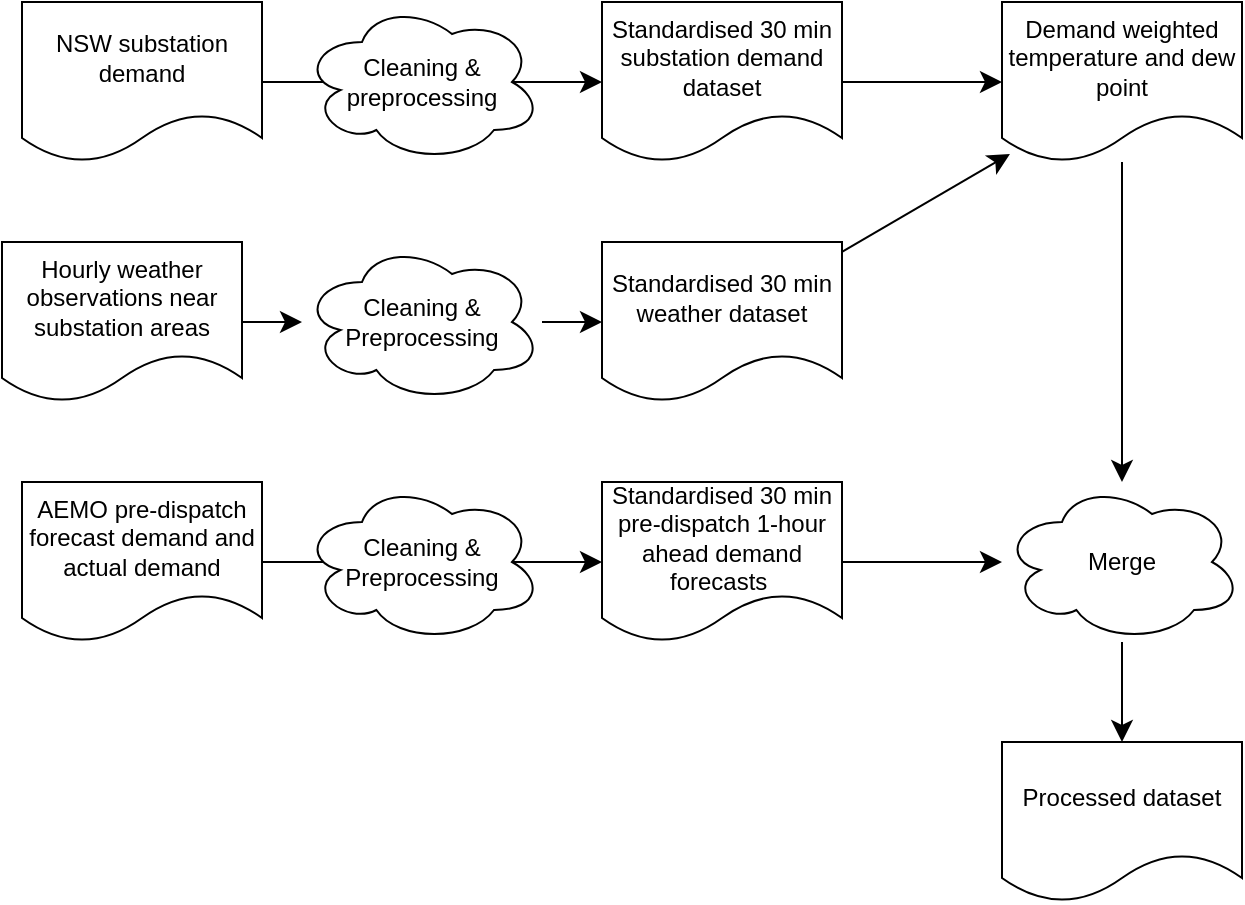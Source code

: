 <mxfile version="24.7.17">
  <diagram id="C5RBs43oDa-KdzZeNtuy" name="Page-1">
    <mxGraphModel dx="1434" dy="761" grid="1" gridSize="10" guides="1" tooltips="1" connect="1" arrows="1" fold="1" page="1" pageScale="1" pageWidth="827" pageHeight="1169" math="0" shadow="0">
      <root>
        <mxCell id="WIyWlLk6GJQsqaUBKTNV-0" />
        <mxCell id="WIyWlLk6GJQsqaUBKTNV-1" parent="WIyWlLk6GJQsqaUBKTNV-0" />
        <mxCell id="ZMyJOCPvntb0Wl6wRwUP-3" style="edgeStyle=none;curved=1;rounded=0;orthogonalLoop=1;jettySize=auto;html=1;fontSize=12;startSize=8;endSize=8;" edge="1" parent="WIyWlLk6GJQsqaUBKTNV-1" source="ZMyJOCPvntb0Wl6wRwUP-0">
          <mxGeometry relative="1" as="geometry">
            <mxPoint x="320" y="160" as="targetPoint" />
          </mxGeometry>
        </mxCell>
        <mxCell id="ZMyJOCPvntb0Wl6wRwUP-0" value="NSW substation demand" style="shape=document;whiteSpace=wrap;html=1;boundedLbl=1;" vertex="1" parent="WIyWlLk6GJQsqaUBKTNV-1">
          <mxGeometry x="30" y="120" width="120" height="80" as="geometry" />
        </mxCell>
        <mxCell id="ZMyJOCPvntb0Wl6wRwUP-4" style="edgeStyle=none;curved=1;rounded=0;orthogonalLoop=1;jettySize=auto;html=1;fontSize=12;startSize=8;endSize=8;" edge="1" parent="WIyWlLk6GJQsqaUBKTNV-1" source="ZMyJOCPvntb0Wl6wRwUP-30">
          <mxGeometry relative="1" as="geometry">
            <mxPoint x="320" y="280" as="targetPoint" />
          </mxGeometry>
        </mxCell>
        <mxCell id="ZMyJOCPvntb0Wl6wRwUP-1" value="Hourly weather observations near substation areas" style="shape=document;whiteSpace=wrap;html=1;boundedLbl=1;" vertex="1" parent="WIyWlLk6GJQsqaUBKTNV-1">
          <mxGeometry x="20" y="240" width="120" height="80" as="geometry" />
        </mxCell>
        <mxCell id="ZMyJOCPvntb0Wl6wRwUP-5" style="edgeStyle=none;curved=1;rounded=0;orthogonalLoop=1;jettySize=auto;html=1;fontSize=12;startSize=8;endSize=8;entryX=0;entryY=0.5;entryDx=0;entryDy=0;" edge="1" parent="WIyWlLk6GJQsqaUBKTNV-1" source="ZMyJOCPvntb0Wl6wRwUP-2" target="ZMyJOCPvntb0Wl6wRwUP-11">
          <mxGeometry relative="1" as="geometry">
            <mxPoint x="310" y="400" as="targetPoint" />
          </mxGeometry>
        </mxCell>
        <mxCell id="ZMyJOCPvntb0Wl6wRwUP-2" value="AEMO pre-dispatch forecast demand and actual demand" style="shape=document;whiteSpace=wrap;html=1;boundedLbl=1;" vertex="1" parent="WIyWlLk6GJQsqaUBKTNV-1">
          <mxGeometry x="30" y="360" width="120" height="80" as="geometry" />
        </mxCell>
        <mxCell id="ZMyJOCPvntb0Wl6wRwUP-12" value="" style="edgeStyle=none;curved=1;rounded=0;orthogonalLoop=1;jettySize=auto;html=1;fontSize=12;startSize=8;endSize=8;entryX=0;entryY=0.5;entryDx=0;entryDy=0;" edge="1" parent="WIyWlLk6GJQsqaUBKTNV-1" source="ZMyJOCPvntb0Wl6wRwUP-7" target="ZMyJOCPvntb0Wl6wRwUP-9">
          <mxGeometry relative="1" as="geometry">
            <mxPoint x="520" y="195" as="targetPoint" />
          </mxGeometry>
        </mxCell>
        <mxCell id="ZMyJOCPvntb0Wl6wRwUP-7" value="Standardised 30 min substation demand dataset" style="shape=document;whiteSpace=wrap;html=1;boundedLbl=1;" vertex="1" parent="WIyWlLk6GJQsqaUBKTNV-1">
          <mxGeometry x="320" y="120" width="120" height="80" as="geometry" />
        </mxCell>
        <mxCell id="ZMyJOCPvntb0Wl6wRwUP-26" style="edgeStyle=none;curved=1;rounded=0;orthogonalLoop=1;jettySize=auto;html=1;fontSize=12;startSize=8;endSize=8;" edge="1" parent="WIyWlLk6GJQsqaUBKTNV-1" source="ZMyJOCPvntb0Wl6wRwUP-9" target="ZMyJOCPvntb0Wl6wRwUP-24">
          <mxGeometry relative="1" as="geometry" />
        </mxCell>
        <mxCell id="ZMyJOCPvntb0Wl6wRwUP-9" value="Demand weighted temperature and dew point" style="shape=document;whiteSpace=wrap;html=1;boundedLbl=1;" vertex="1" parent="WIyWlLk6GJQsqaUBKTNV-1">
          <mxGeometry x="520" y="120" width="120" height="80" as="geometry" />
        </mxCell>
        <mxCell id="ZMyJOCPvntb0Wl6wRwUP-13" style="edgeStyle=none;curved=1;rounded=0;orthogonalLoop=1;jettySize=auto;html=1;entryX=0.033;entryY=0.95;entryDx=0;entryDy=0;fontSize=12;startSize=8;endSize=8;entryPerimeter=0;" edge="1" parent="WIyWlLk6GJQsqaUBKTNV-1" source="ZMyJOCPvntb0Wl6wRwUP-10" target="ZMyJOCPvntb0Wl6wRwUP-9">
          <mxGeometry relative="1" as="geometry">
            <mxPoint x="520" y="210" as="targetPoint" />
          </mxGeometry>
        </mxCell>
        <mxCell id="ZMyJOCPvntb0Wl6wRwUP-10" value="Standardised 30 min weather dataset" style="shape=document;whiteSpace=wrap;html=1;boundedLbl=1;" vertex="1" parent="WIyWlLk6GJQsqaUBKTNV-1">
          <mxGeometry x="320" y="240" width="120" height="80" as="geometry" />
        </mxCell>
        <mxCell id="ZMyJOCPvntb0Wl6wRwUP-25" value="" style="edgeStyle=none;curved=1;rounded=0;orthogonalLoop=1;jettySize=auto;html=1;fontSize=12;startSize=8;endSize=8;" edge="1" parent="WIyWlLk6GJQsqaUBKTNV-1" source="ZMyJOCPvntb0Wl6wRwUP-11" target="ZMyJOCPvntb0Wl6wRwUP-24">
          <mxGeometry relative="1" as="geometry" />
        </mxCell>
        <mxCell id="ZMyJOCPvntb0Wl6wRwUP-11" value="Standardised 30 min pre-dispatch 1-hour ahead demand forecasts&amp;nbsp;" style="shape=document;whiteSpace=wrap;html=1;boundedLbl=1;" vertex="1" parent="WIyWlLk6GJQsqaUBKTNV-1">
          <mxGeometry x="320" y="360" width="120" height="80" as="geometry" />
        </mxCell>
        <mxCell id="ZMyJOCPvntb0Wl6wRwUP-28" style="edgeStyle=none;curved=1;rounded=0;orthogonalLoop=1;jettySize=auto;html=1;entryX=0.5;entryY=0;entryDx=0;entryDy=0;fontSize=12;startSize=8;endSize=8;" edge="1" parent="WIyWlLk6GJQsqaUBKTNV-1" source="ZMyJOCPvntb0Wl6wRwUP-24" target="ZMyJOCPvntb0Wl6wRwUP-27">
          <mxGeometry relative="1" as="geometry" />
        </mxCell>
        <mxCell id="ZMyJOCPvntb0Wl6wRwUP-24" value="Merge" style="ellipse;shape=cloud;whiteSpace=wrap;html=1;" vertex="1" parent="WIyWlLk6GJQsqaUBKTNV-1">
          <mxGeometry x="520" y="360" width="120" height="80" as="geometry" />
        </mxCell>
        <mxCell id="ZMyJOCPvntb0Wl6wRwUP-27" value="Processed dataset" style="shape=document;whiteSpace=wrap;html=1;boundedLbl=1;" vertex="1" parent="WIyWlLk6GJQsqaUBKTNV-1">
          <mxGeometry x="520" y="490" width="120" height="80" as="geometry" />
        </mxCell>
        <mxCell id="ZMyJOCPvntb0Wl6wRwUP-29" value="Cleaning &amp;amp; preprocessing" style="ellipse;shape=cloud;whiteSpace=wrap;html=1;" vertex="1" parent="WIyWlLk6GJQsqaUBKTNV-1">
          <mxGeometry x="170" y="120" width="120" height="80" as="geometry" />
        </mxCell>
        <mxCell id="ZMyJOCPvntb0Wl6wRwUP-31" value="Cleaning &amp;amp; Preprocessing" style="ellipse;shape=cloud;whiteSpace=wrap;html=1;" vertex="1" parent="WIyWlLk6GJQsqaUBKTNV-1">
          <mxGeometry x="170" y="360" width="120" height="80" as="geometry" />
        </mxCell>
        <mxCell id="ZMyJOCPvntb0Wl6wRwUP-32" value="" style="edgeStyle=none;curved=1;rounded=0;orthogonalLoop=1;jettySize=auto;html=1;fontSize=12;startSize=8;endSize=8;" edge="1" parent="WIyWlLk6GJQsqaUBKTNV-1" source="ZMyJOCPvntb0Wl6wRwUP-1" target="ZMyJOCPvntb0Wl6wRwUP-30">
          <mxGeometry relative="1" as="geometry">
            <mxPoint x="320" y="280" as="targetPoint" />
            <mxPoint x="140" y="280" as="sourcePoint" />
          </mxGeometry>
        </mxCell>
        <mxCell id="ZMyJOCPvntb0Wl6wRwUP-30" value="Cleaning &amp;amp; Preprocessing" style="ellipse;shape=cloud;whiteSpace=wrap;html=1;" vertex="1" parent="WIyWlLk6GJQsqaUBKTNV-1">
          <mxGeometry x="170" y="240" width="120" height="80" as="geometry" />
        </mxCell>
      </root>
    </mxGraphModel>
  </diagram>
</mxfile>
